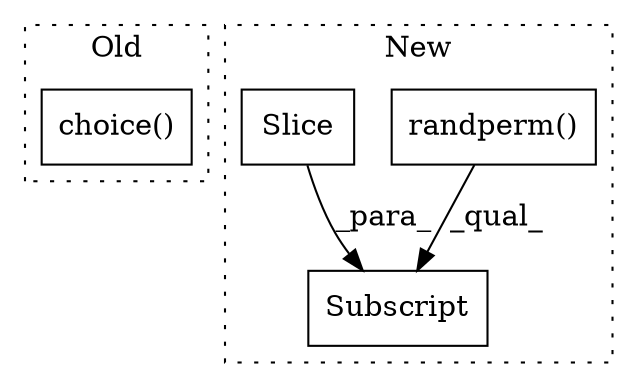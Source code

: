 digraph G {
subgraph cluster0 {
1 [label="choice()" a="75" s="8777,8803" l="17,45" shape="box"];
label = "Old";
style="dotted";
}
subgraph cluster1 {
2 [label="randperm()" a="75" s="11000,11022" l="15,1" shape="box"];
3 [label="Subscript" a="63" s="11000,0" l="48,0" shape="box"];
4 [label="Slice" a="80" s="11024" l="23" shape="box"];
label = "New";
style="dotted";
}
2 -> 3 [label="_qual_"];
4 -> 3 [label="_para_"];
}